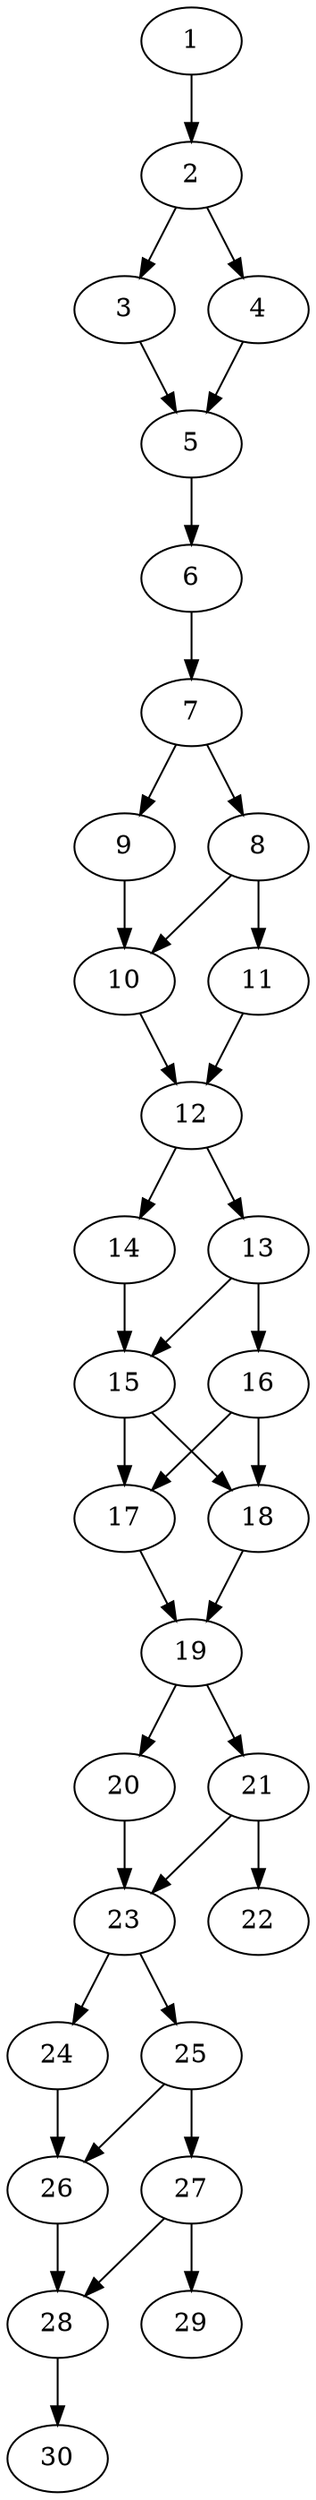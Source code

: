 // DAG automatically generated by daggen at Thu Oct  3 14:04:18 2019
// ./daggen --dot -n 30 --ccr 0.4 --fat 0.3 --regular 0.7 --density 0.7 --mindata 5242880 --maxdata 52428800 
digraph G {
  1 [size="22090240", alpha="0.14", expect_size="8836096"] 
  1 -> 2 [size ="8836096"]
  2 [size="45486080", alpha="0.16", expect_size="18194432"] 
  2 -> 3 [size ="18194432"]
  2 -> 4 [size ="18194432"]
  3 [size="27379200", alpha="0.17", expect_size="10951680"] 
  3 -> 5 [size ="10951680"]
  4 [size="34757120", alpha="0.15", expect_size="13902848"] 
  4 -> 5 [size ="13902848"]
  5 [size="63485440", alpha="0.11", expect_size="25394176"] 
  5 -> 6 [size ="25394176"]
  6 [size="78704640", alpha="0.12", expect_size="31481856"] 
  6 -> 7 [size ="31481856"]
  7 [size="52113920", alpha="0.16", expect_size="20845568"] 
  7 -> 8 [size ="20845568"]
  7 -> 9 [size ="20845568"]
  8 [size="127229440", alpha="0.15", expect_size="50891776"] 
  8 -> 10 [size ="50891776"]
  8 -> 11 [size ="50891776"]
  9 [size="67558400", alpha="0.07", expect_size="27023360"] 
  9 -> 10 [size ="27023360"]
  10 [size="49418240", alpha="0.05", expect_size="19767296"] 
  10 -> 12 [size ="19767296"]
  11 [size="55731200", alpha="0.08", expect_size="22292480"] 
  11 -> 12 [size ="22292480"]
  12 [size="21721600", alpha="0.06", expect_size="8688640"] 
  12 -> 13 [size ="8688640"]
  12 -> 14 [size ="8688640"]
  13 [size="118492160", alpha="0.16", expect_size="47396864"] 
  13 -> 15 [size ="47396864"]
  13 -> 16 [size ="47396864"]
  14 [size="102428160", alpha="0.16", expect_size="40971264"] 
  14 -> 15 [size ="40971264"]
  15 [size="71104000", alpha="0.04", expect_size="28441600"] 
  15 -> 17 [size ="28441600"]
  15 -> 18 [size ="28441600"]
  16 [size="18414080", alpha="0.19", expect_size="7365632"] 
  16 -> 17 [size ="7365632"]
  16 -> 18 [size ="7365632"]
  17 [size="91878400", alpha="0.10", expect_size="36751360"] 
  17 -> 19 [size ="36751360"]
  18 [size="68026880", alpha="0.14", expect_size="27210752"] 
  18 -> 19 [size ="27210752"]
  19 [size="35653120", alpha="0.16", expect_size="14261248"] 
  19 -> 20 [size ="14261248"]
  19 -> 21 [size ="14261248"]
  20 [size="77071360", alpha="0.13", expect_size="30828544"] 
  20 -> 23 [size ="30828544"]
  21 [size="107939840", alpha="0.11", expect_size="43175936"] 
  21 -> 22 [size ="43175936"]
  21 -> 23 [size ="43175936"]
  22 [size="38400000", alpha="0.14", expect_size="15360000"] 
  23 [size="72314880", alpha="0.01", expect_size="28925952"] 
  23 -> 24 [size ="28925952"]
  23 -> 25 [size ="28925952"]
  24 [size="50485760", alpha="0.10", expect_size="20194304"] 
  24 -> 26 [size ="20194304"]
  25 [size="28446720", alpha="0.09", expect_size="11378688"] 
  25 -> 26 [size ="11378688"]
  25 -> 27 [size ="11378688"]
  26 [size="51747840", alpha="0.18", expect_size="20699136"] 
  26 -> 28 [size ="20699136"]
  27 [size="47552000", alpha="0.14", expect_size="19020800"] 
  27 -> 28 [size ="19020800"]
  27 -> 29 [size ="19020800"]
  28 [size="106265600", alpha="0.10", expect_size="42506240"] 
  28 -> 30 [size ="42506240"]
  29 [size="72289280", alpha="0.14", expect_size="28915712"] 
  30 [size="48450560", alpha="0.05", expect_size="19380224"] 
}

